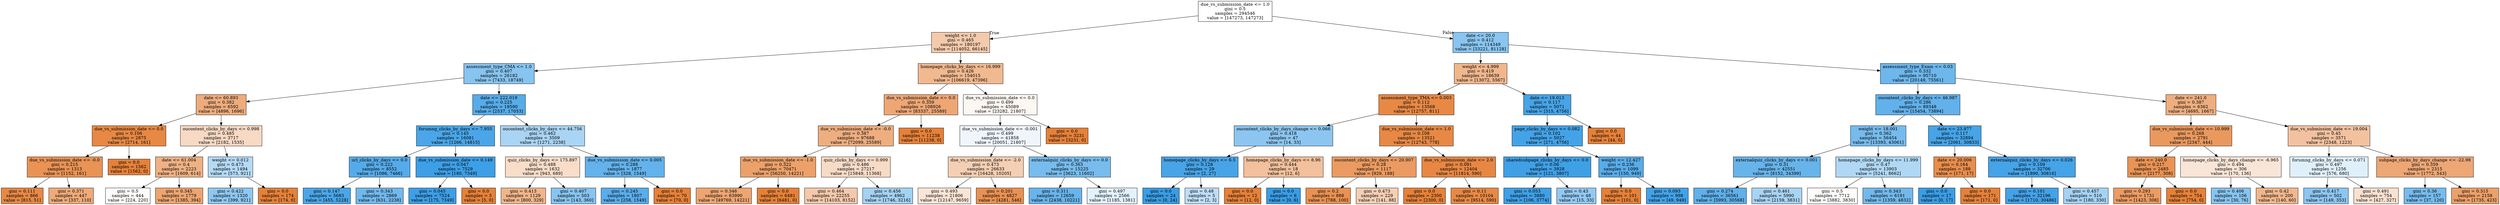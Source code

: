 digraph Tree {
node [shape=box, style="filled", color="black"] ;
0 [label="due_vs_submission_date <= 1.0\ngini = 0.5\nsamples = 294546\nvalue = [147273, 147273]", fillcolor="#e5813900"] ;
1 [label="weight <= 1.0\ngini = 0.465\nsamples = 180197\nvalue = [114052, 66145]", fillcolor="#e581396b"] ;
0 -> 1 [labeldistance=2.5, labelangle=45, headlabel="True"] ;
2 [label="assessment_type_CMA <= 1.0\ngini = 0.407\nsamples = 26182\nvalue = [7433, 18749]", fillcolor="#399de59a"] ;
1 -> 2 ;
3 [label="date <= 60.893\ngini = 0.382\nsamples = 6592\nvalue = [4896, 1696]", fillcolor="#e58139a7"] ;
2 -> 3 ;
4 [label="due_vs_submission_date <= 0.0\ngini = 0.106\nsamples = 2875\nvalue = [2714, 161]", fillcolor="#e58139f0"] ;
3 -> 4 ;
5 [label="due_vs_submission_date <= -0.0\ngini = 0.215\nsamples = 1313\nvalue = [1152, 161]", fillcolor="#e58139db"] ;
4 -> 5 ;
6 [label="gini = 0.111\nsamples = 866\nvalue = [815, 51]", fillcolor="#e58139ef"] ;
5 -> 6 ;
7 [label="gini = 0.371\nsamples = 447\nvalue = [337, 110]", fillcolor="#e58139ac"] ;
5 -> 7 ;
8 [label="gini = 0.0\nsamples = 1562\nvalue = [1562, 0]", fillcolor="#e58139ff"] ;
4 -> 8 ;
9 [label="oucontent_clicks_by_days <= 0.998\ngini = 0.485\nsamples = 3717\nvalue = [2182, 1535]", fillcolor="#e581394c"] ;
3 -> 9 ;
10 [label="date <= 61.004\ngini = 0.4\nsamples = 2223\nvalue = [1609, 614]", fillcolor="#e581399e"] ;
9 -> 10 ;
11 [label="gini = 0.5\nsamples = 444\nvalue = [224, 220]", fillcolor="#e5813905"] ;
10 -> 11 ;
12 [label="gini = 0.345\nsamples = 1779\nvalue = [1385, 394]", fillcolor="#e58139b6"] ;
10 -> 12 ;
13 [label="weight <= 0.012\ngini = 0.473\nsamples = 1494\nvalue = [573, 921]", fillcolor="#399de560"] ;
9 -> 13 ;
14 [label="gini = 0.422\nsamples = 1320\nvalue = [399, 921]", fillcolor="#399de591"] ;
13 -> 14 ;
15 [label="gini = 0.0\nsamples = 174\nvalue = [174, 0]", fillcolor="#e58139ff"] ;
13 -> 15 ;
16 [label="date <= 222.019\ngini = 0.225\nsamples = 19590\nvalue = [2537, 17053]", fillcolor="#399de5d9"] ;
2 -> 16 ;
17 [label="forumng_clicks_by_days <= 7.955\ngini = 0.145\nsamples = 16081\nvalue = [1266, 14815]", fillcolor="#399de5e9"] ;
16 -> 17 ;
18 [label="url_clicks_by_days <= 0.0\ngini = 0.222\nsamples = 8552\nvalue = [1086, 7466]", fillcolor="#399de5da"] ;
17 -> 18 ;
19 [label="gini = 0.147\nsamples = 5683\nvalue = [455, 5228]", fillcolor="#399de5e9"] ;
18 -> 19 ;
20 [label="gini = 0.343\nsamples = 2869\nvalue = [631, 2238]", fillcolor="#399de5b7"] ;
18 -> 20 ;
21 [label="due_vs_submission_date <= 0.149\ngini = 0.047\nsamples = 7529\nvalue = [180, 7349]", fillcolor="#399de5f9"] ;
17 -> 21 ;
22 [label="gini = 0.045\nsamples = 7524\nvalue = [175, 7349]", fillcolor="#399de5f9"] ;
21 -> 22 ;
23 [label="gini = 0.0\nsamples = 5\nvalue = [5, 0]", fillcolor="#e58139ff"] ;
21 -> 23 ;
24 [label="oucontent_clicks_by_days <= 44.756\ngini = 0.462\nsamples = 3509\nvalue = [1271, 2238]", fillcolor="#399de56e"] ;
16 -> 24 ;
25 [label="quiz_clicks_by_days <= 175.897\ngini = 0.488\nsamples = 1632\nvalue = [943, 689]", fillcolor="#e5813945"] ;
24 -> 25 ;
26 [label="gini = 0.413\nsamples = 1129\nvalue = [800, 329]", fillcolor="#e5813996"] ;
25 -> 26 ;
27 [label="gini = 0.407\nsamples = 503\nvalue = [143, 360]", fillcolor="#399de59a"] ;
25 -> 27 ;
28 [label="due_vs_submission_date <= 0.005\ngini = 0.288\nsamples = 1877\nvalue = [328, 1549]", fillcolor="#399de5c9"] ;
24 -> 28 ;
29 [label="gini = 0.245\nsamples = 1807\nvalue = [258, 1549]", fillcolor="#399de5d5"] ;
28 -> 29 ;
30 [label="gini = 0.0\nsamples = 70\nvalue = [70, 0]", fillcolor="#e58139ff"] ;
28 -> 30 ;
31 [label="homepage_clicks_by_days <= 16.999\ngini = 0.426\nsamples = 154015\nvalue = [106619, 47396]", fillcolor="#e581398e"] ;
1 -> 31 ;
32 [label="due_vs_submission_date <= 0.0\ngini = 0.359\nsamples = 108926\nvalue = [83337, 25589]", fillcolor="#e58139b1"] ;
31 -> 32 ;
33 [label="due_vs_submission_date <= -0.0\ngini = 0.387\nsamples = 97688\nvalue = [72099, 25589]", fillcolor="#e58139a4"] ;
32 -> 33 ;
34 [label="due_vs_submission_date <= -1.0\ngini = 0.322\nsamples = 70471\nvalue = [56250, 14221]", fillcolor="#e58139bf"] ;
33 -> 34 ;
35 [label="gini = 0.346\nsamples = 63990\nvalue = [49769, 14221]", fillcolor="#e58139b6"] ;
34 -> 35 ;
36 [label="gini = 0.0\nsamples = 6481\nvalue = [6481, 0]", fillcolor="#e58139ff"] ;
34 -> 36 ;
37 [label="quiz_clicks_by_days <= 0.999\ngini = 0.486\nsamples = 27217\nvalue = [15849, 11368]", fillcolor="#e5813948"] ;
33 -> 37 ;
38 [label="gini = 0.464\nsamples = 22255\nvalue = [14103, 8152]", fillcolor="#e581396c"] ;
37 -> 38 ;
39 [label="gini = 0.456\nsamples = 4962\nvalue = [1746, 3216]", fillcolor="#399de575"] ;
37 -> 39 ;
40 [label="gini = 0.0\nsamples = 11238\nvalue = [11238, 0]", fillcolor="#e58139ff"] ;
32 -> 40 ;
41 [label="due_vs_submission_date <= 0.0\ngini = 0.499\nsamples = 45089\nvalue = [23282, 21807]", fillcolor="#e5813910"] ;
31 -> 41 ;
42 [label="due_vs_submission_date <= -0.001\ngini = 0.499\nsamples = 41858\nvalue = [20051, 21807]", fillcolor="#399de515"] ;
41 -> 42 ;
43 [label="due_vs_submission_date <= -2.0\ngini = 0.473\nsamples = 26633\nvalue = [16428, 10205]", fillcolor="#e5813961"] ;
42 -> 43 ;
44 [label="gini = 0.493\nsamples = 21806\nvalue = [12147, 9659]", fillcolor="#e5813934"] ;
43 -> 44 ;
45 [label="gini = 0.201\nsamples = 4827\nvalue = [4281, 546]", fillcolor="#e58139de"] ;
43 -> 45 ;
46 [label="externalquiz_clicks_by_days <= 0.0\ngini = 0.363\nsamples = 15225\nvalue = [3623, 11602]", fillcolor="#399de5af"] ;
42 -> 46 ;
47 [label="gini = 0.311\nsamples = 12659\nvalue = [2438, 10221]", fillcolor="#399de5c2"] ;
46 -> 47 ;
48 [label="gini = 0.497\nsamples = 2566\nvalue = [1185, 1381]", fillcolor="#399de524"] ;
46 -> 48 ;
49 [label="gini = 0.0\nsamples = 3231\nvalue = [3231, 0]", fillcolor="#e58139ff"] ;
41 -> 49 ;
50 [label="date <= 20.0\ngini = 0.412\nsamples = 114349\nvalue = [33221, 81128]", fillcolor="#399de597"] ;
0 -> 50 [labeldistance=2.5, labelangle=-45, headlabel="False"] ;
51 [label="weight <= 4.999\ngini = 0.419\nsamples = 18639\nvalue = [13072, 5567]", fillcolor="#e5813992"] ;
50 -> 51 ;
52 [label="assessment_type_TMA <= 0.003\ngini = 0.112\nsamples = 13568\nvalue = [12757, 811]", fillcolor="#e58139ef"] ;
51 -> 52 ;
53 [label="oucontent_clicks_by_days_change <= 0.066\ngini = 0.418\nsamples = 47\nvalue = [14, 33]", fillcolor="#399de593"] ;
52 -> 53 ;
54 [label="homepage_clicks_by_days <= 6.5\ngini = 0.128\nsamples = 29\nvalue = [2, 27]", fillcolor="#399de5ec"] ;
53 -> 54 ;
55 [label="gini = 0.0\nsamples = 24\nvalue = [0, 24]", fillcolor="#399de5ff"] ;
54 -> 55 ;
56 [label="gini = 0.48\nsamples = 5\nvalue = [2, 3]", fillcolor="#399de555"] ;
54 -> 56 ;
57 [label="homepage_clicks_by_days <= 8.96\ngini = 0.444\nsamples = 18\nvalue = [12, 6]", fillcolor="#e581397f"] ;
53 -> 57 ;
58 [label="gini = 0.0\nsamples = 12\nvalue = [12, 0]", fillcolor="#e58139ff"] ;
57 -> 58 ;
59 [label="gini = 0.0\nsamples = 6\nvalue = [0, 6]", fillcolor="#399de5ff"] ;
57 -> 59 ;
60 [label="due_vs_submission_date <= 1.0\ngini = 0.108\nsamples = 13521\nvalue = [12743, 778]", fillcolor="#e58139ef"] ;
52 -> 60 ;
61 [label="oucontent_clicks_by_days <= 20.907\ngini = 0.28\nsamples = 1117\nvalue = [929, 188]", fillcolor="#e58139cb"] ;
60 -> 61 ;
62 [label="gini = 0.2\nsamples = 888\nvalue = [788, 100]", fillcolor="#e58139df"] ;
61 -> 62 ;
63 [label="gini = 0.473\nsamples = 229\nvalue = [141, 88]", fillcolor="#e5813960"] ;
61 -> 63 ;
64 [label="due_vs_submission_date <= 2.0\ngini = 0.091\nsamples = 12404\nvalue = [11814, 590]", fillcolor="#e58139f2"] ;
60 -> 64 ;
65 [label="gini = 0.0\nsamples = 2300\nvalue = [2300, 0]", fillcolor="#e58139ff"] ;
64 -> 65 ;
66 [label="gini = 0.11\nsamples = 10104\nvalue = [9514, 590]", fillcolor="#e58139ef"] ;
64 -> 66 ;
67 [label="date <= 19.013\ngini = 0.117\nsamples = 5071\nvalue = [315, 4756]", fillcolor="#399de5ee"] ;
51 -> 67 ;
68 [label="page_clicks_by_days <= 0.082\ngini = 0.102\nsamples = 5027\nvalue = [271, 4756]", fillcolor="#399de5f0"] ;
67 -> 68 ;
69 [label="sharedsubpage_clicks_by_days <= 0.0\ngini = 0.06\nsamples = 3928\nvalue = [121, 3807]", fillcolor="#399de5f7"] ;
68 -> 69 ;
70 [label="gini = 0.053\nsamples = 3880\nvalue = [106, 3774]", fillcolor="#399de5f8"] ;
69 -> 70 ;
71 [label="gini = 0.43\nsamples = 48\nvalue = [15, 33]", fillcolor="#399de58b"] ;
69 -> 71 ;
72 [label="weight <= 12.427\ngini = 0.236\nsamples = 1099\nvalue = [150, 949]", fillcolor="#399de5d7"] ;
68 -> 72 ;
73 [label="gini = 0.0\nsamples = 101\nvalue = [101, 0]", fillcolor="#e58139ff"] ;
72 -> 73 ;
74 [label="gini = 0.093\nsamples = 998\nvalue = [49, 949]", fillcolor="#399de5f2"] ;
72 -> 74 ;
75 [label="gini = 0.0\nsamples = 44\nvalue = [44, 0]", fillcolor="#e58139ff"] ;
67 -> 75 ;
76 [label="assessment_type_Exam <= 0.03\ngini = 0.332\nsamples = 95710\nvalue = [20149, 75561]", fillcolor="#399de5bb"] ;
50 -> 76 ;
77 [label="oucontent_clicks_by_days <= 46.987\ngini = 0.286\nsamples = 89348\nvalue = [15454, 73894]", fillcolor="#399de5ca"] ;
76 -> 77 ;
78 [label="weight <= 18.001\ngini = 0.362\nsamples = 56454\nvalue = [13393, 43061]", fillcolor="#399de5b0"] ;
77 -> 78 ;
79 [label="externalquiz_clicks_by_days <= 0.001\ngini = 0.31\nsamples = 42551\nvalue = [8152, 34399]", fillcolor="#399de5c3"] ;
78 -> 79 ;
80 [label="gini = 0.274\nsamples = 36561\nvalue = [5993, 30568]", fillcolor="#399de5cd"] ;
79 -> 80 ;
81 [label="gini = 0.461\nsamples = 5990\nvalue = [2159, 3831]", fillcolor="#399de56f"] ;
79 -> 81 ;
82 [label="homepage_clicks_by_days <= 11.999\ngini = 0.47\nsamples = 13903\nvalue = [5241, 8662]", fillcolor="#399de565"] ;
78 -> 82 ;
83 [label="gini = 0.5\nsamples = 7712\nvalue = [3882, 3830]", fillcolor="#e5813903"] ;
82 -> 83 ;
84 [label="gini = 0.343\nsamples = 6191\nvalue = [1359, 4832]", fillcolor="#399de5b7"] ;
82 -> 84 ;
85 [label="date <= 23.977\ngini = 0.117\nsamples = 32894\nvalue = [2061, 30833]", fillcolor="#399de5ee"] ;
77 -> 85 ;
86 [label="date <= 20.006\ngini = 0.164\nsamples = 188\nvalue = [171, 17]", fillcolor="#e58139e6"] ;
85 -> 86 ;
87 [label="gini = 0.0\nsamples = 17\nvalue = [0, 17]", fillcolor="#399de5ff"] ;
86 -> 87 ;
88 [label="gini = 0.0\nsamples = 171\nvalue = [171, 0]", fillcolor="#e58139ff"] ;
86 -> 88 ;
89 [label="externalquiz_clicks_by_days <= 0.026\ngini = 0.109\nsamples = 32706\nvalue = [1890, 30816]", fillcolor="#399de5ef"] ;
85 -> 89 ;
90 [label="gini = 0.101\nsamples = 32196\nvalue = [1710, 30486]", fillcolor="#399de5f1"] ;
89 -> 90 ;
91 [label="gini = 0.457\nsamples = 510\nvalue = [180, 330]", fillcolor="#399de574"] ;
89 -> 91 ;
92 [label="date <= 241.0\ngini = 0.387\nsamples = 6362\nvalue = [4695, 1667]", fillcolor="#e58139a4"] ;
76 -> 92 ;
93 [label="due_vs_submission_date <= 10.999\ngini = 0.268\nsamples = 2791\nvalue = [2347, 444]", fillcolor="#e58139cf"] ;
92 -> 93 ;
94 [label="date <= 240.0\ngini = 0.217\nsamples = 2485\nvalue = [2177, 308]", fillcolor="#e58139db"] ;
93 -> 94 ;
95 [label="gini = 0.293\nsamples = 1731\nvalue = [1423, 308]", fillcolor="#e58139c8"] ;
94 -> 95 ;
96 [label="gini = 0.0\nsamples = 754\nvalue = [754, 0]", fillcolor="#e58139ff"] ;
94 -> 96 ;
97 [label="homepage_clicks_by_days_change <= -6.965\ngini = 0.494\nsamples = 306\nvalue = [170, 136]", fillcolor="#e5813933"] ;
93 -> 97 ;
98 [label="gini = 0.406\nsamples = 106\nvalue = [30, 76]", fillcolor="#399de59a"] ;
97 -> 98 ;
99 [label="gini = 0.42\nsamples = 200\nvalue = [140, 60]", fillcolor="#e5813992"] ;
97 -> 99 ;
100 [label="due_vs_submission_date <= 19.004\ngini = 0.45\nsamples = 3571\nvalue = [2348, 1223]", fillcolor="#e581397a"] ;
92 -> 100 ;
101 [label="forumng_clicks_by_days <= 0.071\ngini = 0.497\nsamples = 1256\nvalue = [576, 680]", fillcolor="#399de527"] ;
100 -> 101 ;
102 [label="gini = 0.417\nsamples = 502\nvalue = [149, 353]", fillcolor="#399de593"] ;
101 -> 102 ;
103 [label="gini = 0.491\nsamples = 754\nvalue = [427, 327]", fillcolor="#e581393c"] ;
101 -> 103 ;
104 [label="subpage_clicks_by_days_change <= -22.98\ngini = 0.359\nsamples = 2315\nvalue = [1772, 543]", fillcolor="#e58139b1"] ;
100 -> 104 ;
105 [label="gini = 0.36\nsamples = 157\nvalue = [37, 120]", fillcolor="#399de5b0"] ;
104 -> 105 ;
106 [label="gini = 0.315\nsamples = 2158\nvalue = [1735, 423]", fillcolor="#e58139c1"] ;
104 -> 106 ;
}
